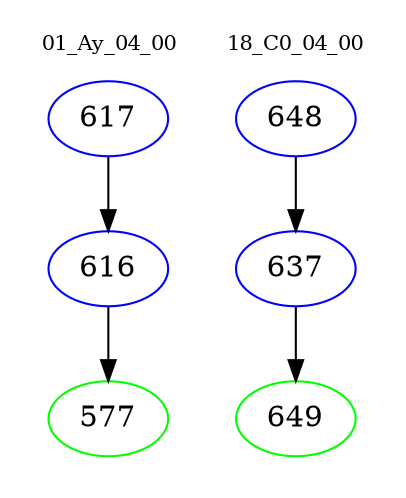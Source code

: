 digraph{
subgraph cluster_0 {
color = white
label = "01_Ay_04_00";
fontsize=10;
T0_617 [label="617", color="blue"]
T0_617 -> T0_616 [color="black"]
T0_616 [label="616", color="blue"]
T0_616 -> T0_577 [color="black"]
T0_577 [label="577", color="green"]
}
subgraph cluster_1 {
color = white
label = "18_C0_04_00";
fontsize=10;
T1_648 [label="648", color="blue"]
T1_648 -> T1_637 [color="black"]
T1_637 [label="637", color="blue"]
T1_637 -> T1_649 [color="black"]
T1_649 [label="649", color="green"]
}
}
